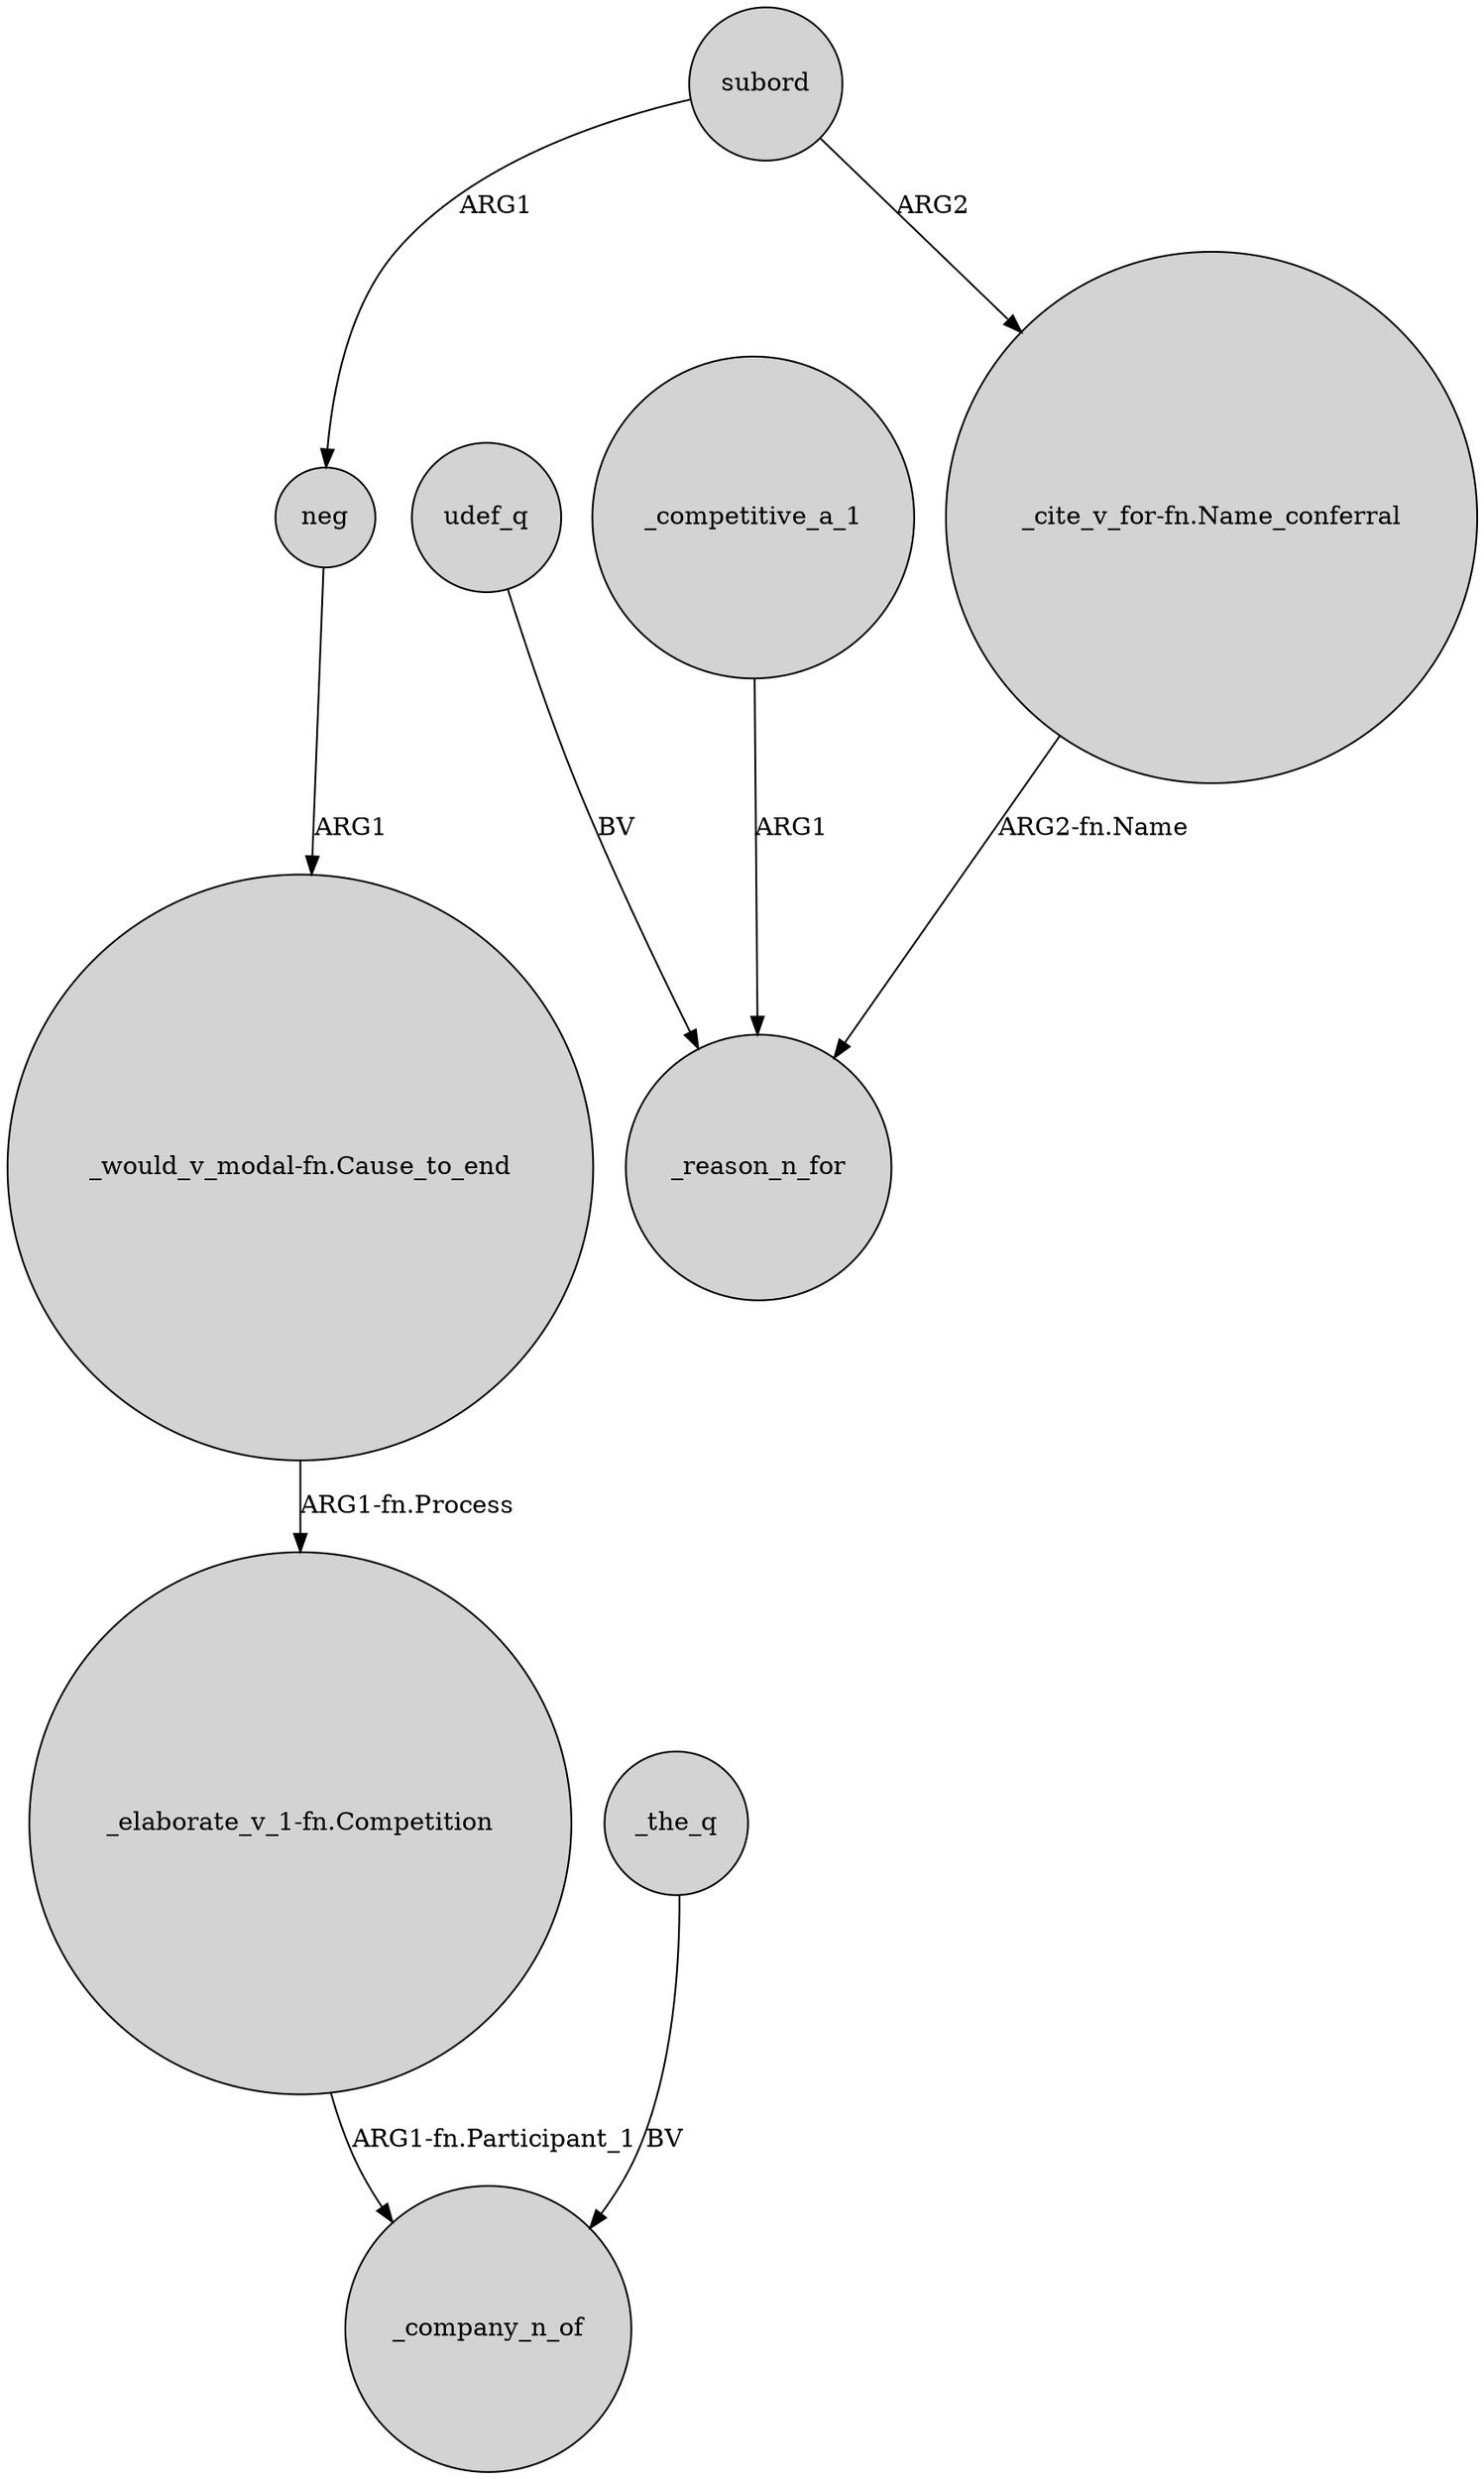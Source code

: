 digraph {
	node [shape=circle style=filled]
	subord -> "_cite_v_for-fn.Name_conferral" [label=ARG2]
	"_elaborate_v_1-fn.Competition" -> _company_n_of [label="ARG1-fn.Participant_1"]
	neg -> "_would_v_modal-fn.Cause_to_end" [label=ARG1]
	subord -> neg [label=ARG1]
	udef_q -> _reason_n_for [label=BV]
	"_cite_v_for-fn.Name_conferral" -> _reason_n_for [label="ARG2-fn.Name"]
	"_would_v_modal-fn.Cause_to_end" -> "_elaborate_v_1-fn.Competition" [label="ARG1-fn.Process"]
	_the_q -> _company_n_of [label=BV]
	_competitive_a_1 -> _reason_n_for [label=ARG1]
}
